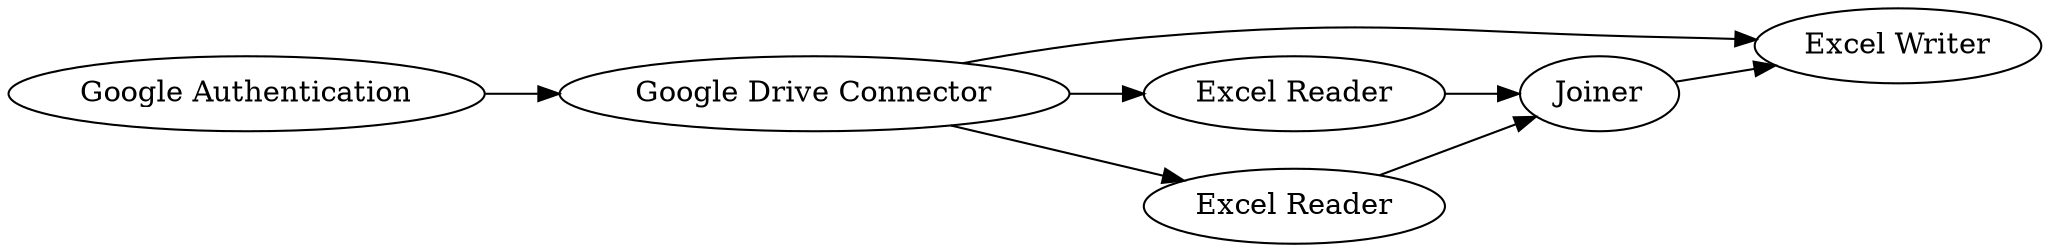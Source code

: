 digraph {
	"-5732110512830825837_20" [label="Excel Writer"]
	"-5732110512830825837_18" [label="Excel Reader"]
	"-5732110512830825837_10" [label=Joiner]
	"-5732110512830825837_17" [label="Google Authentication"]
	"-5732110512830825837_12" [label="Google Drive Connector"]
	"-5732110512830825837_19" [label="Excel Reader"]
	"-5732110512830825837_12" -> "-5732110512830825837_18"
	"-5732110512830825837_17" -> "-5732110512830825837_12"
	"-5732110512830825837_19" -> "-5732110512830825837_10"
	"-5732110512830825837_12" -> "-5732110512830825837_19"
	"-5732110512830825837_10" -> "-5732110512830825837_20"
	"-5732110512830825837_18" -> "-5732110512830825837_10"
	"-5732110512830825837_12" -> "-5732110512830825837_20"
	rankdir=LR
}
